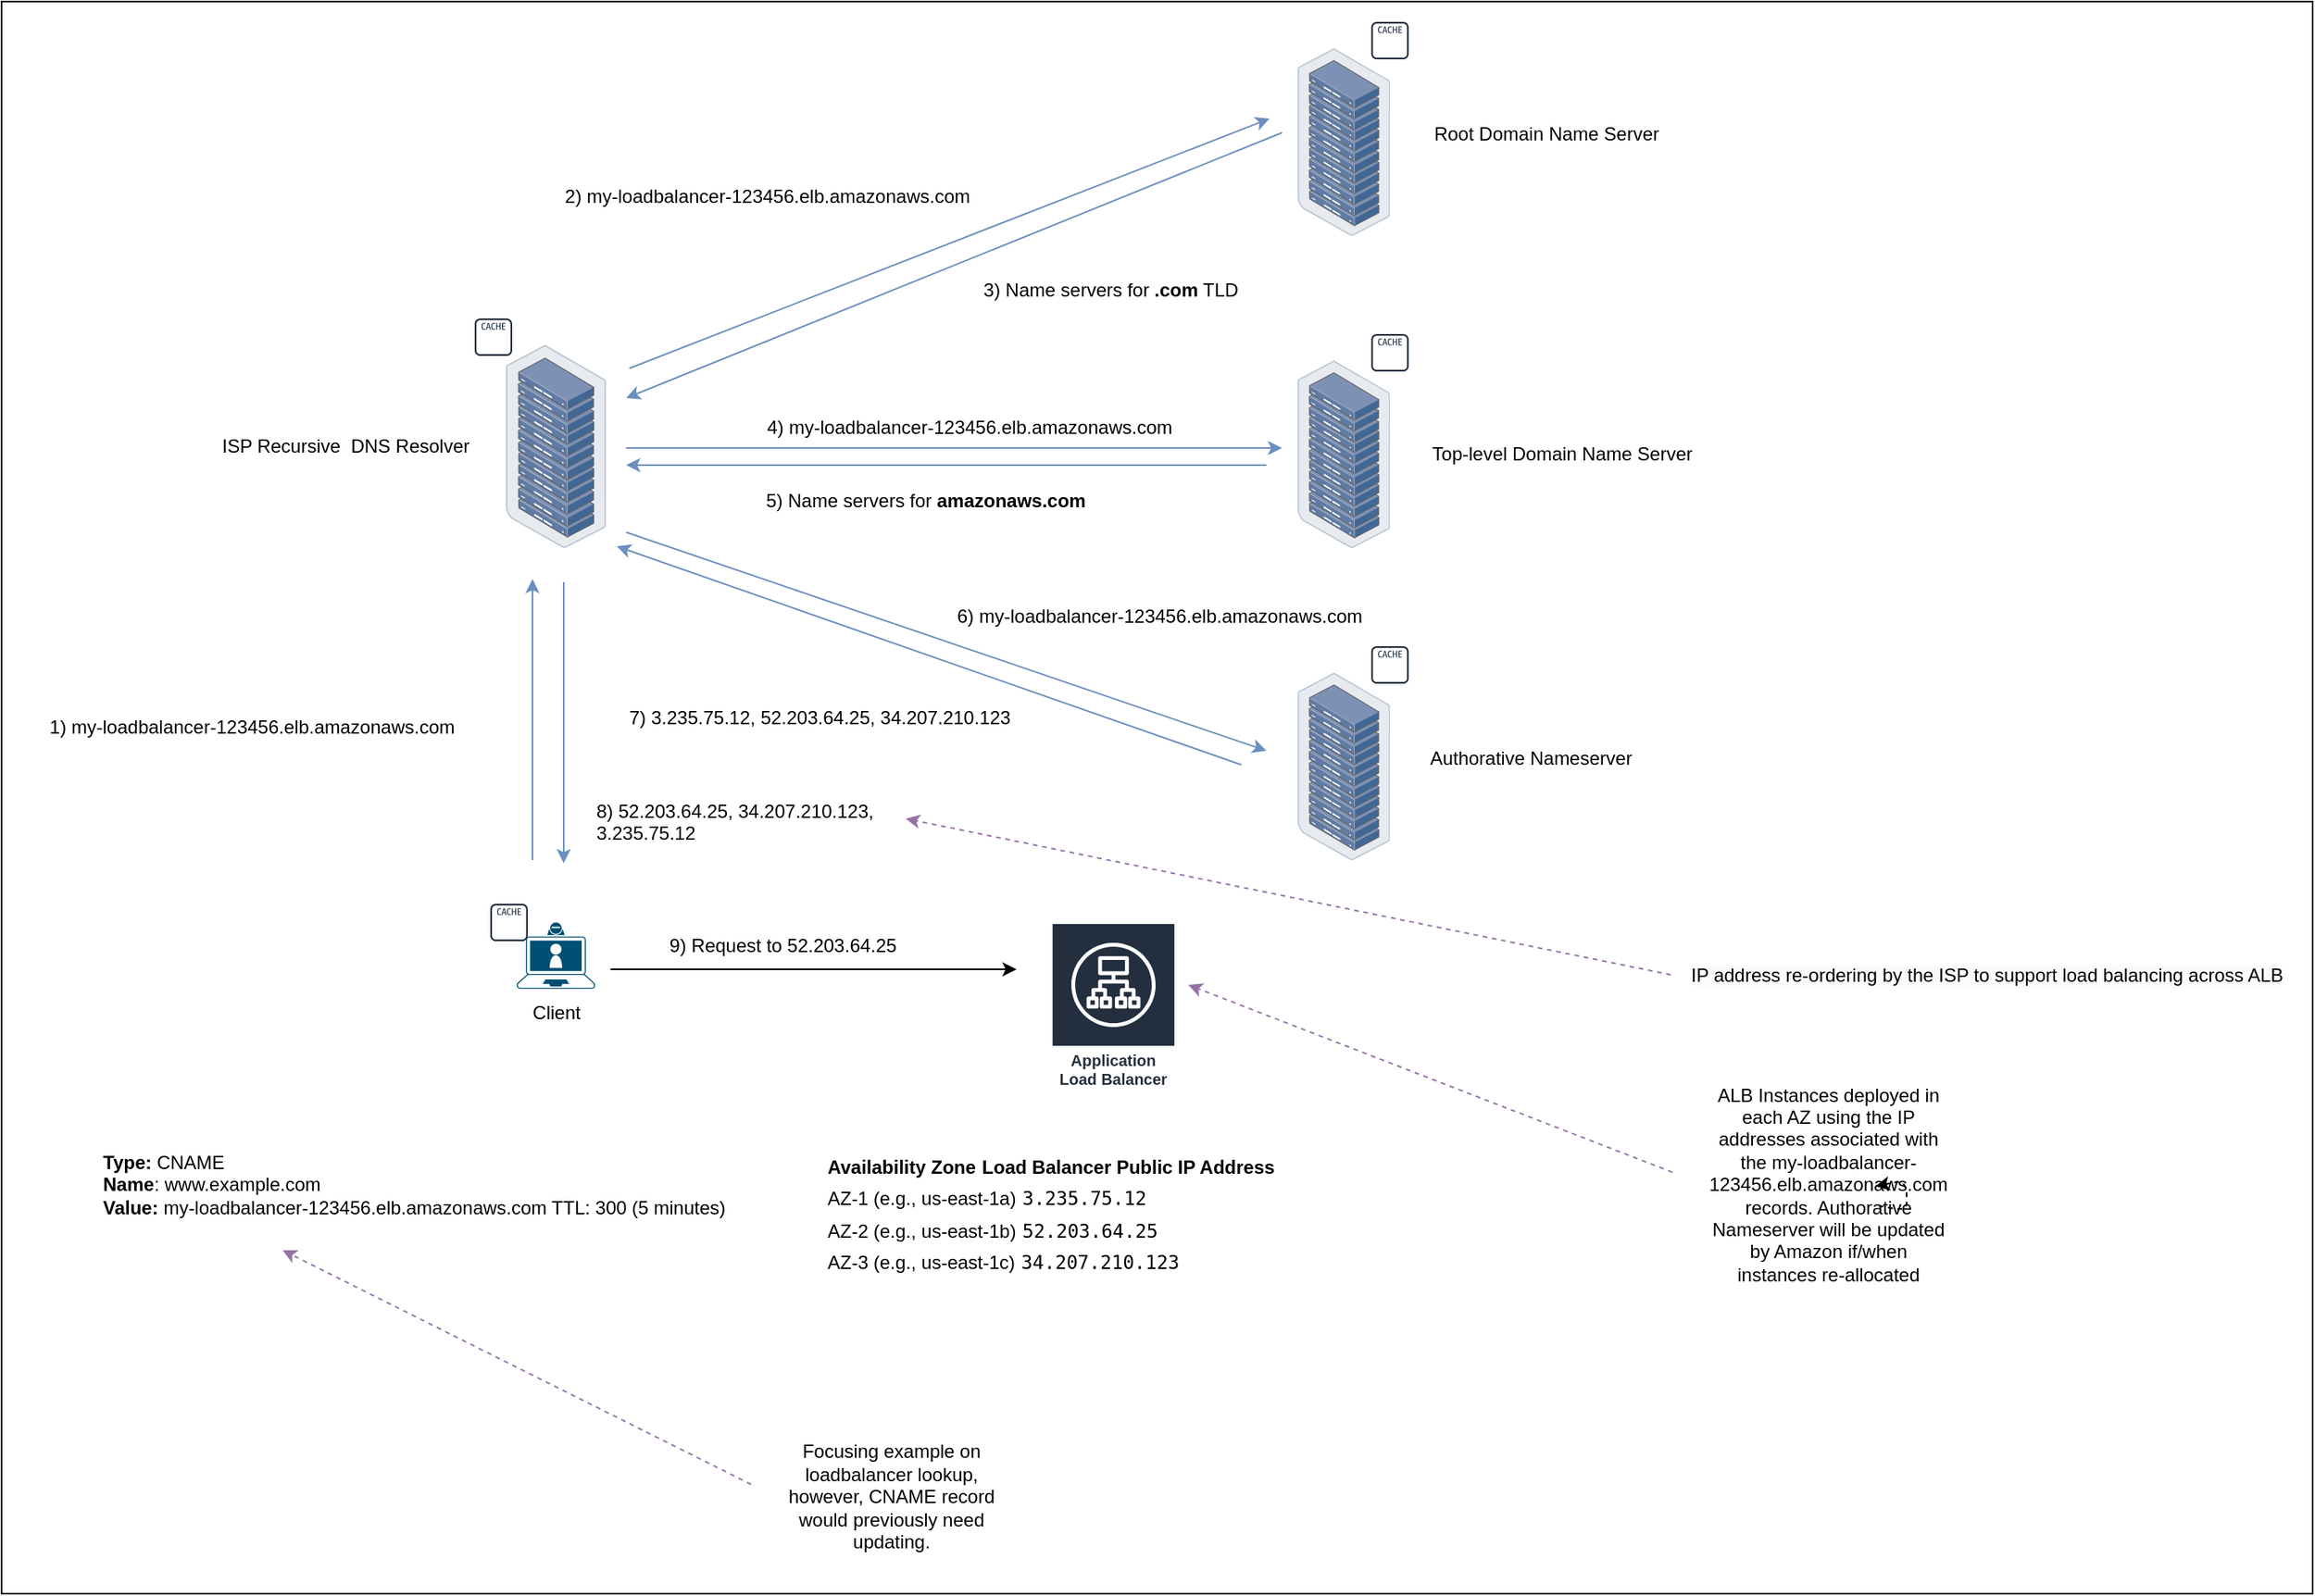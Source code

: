<mxfile>
    <diagram id="x3ueN1c26Wy-cPz62JJC" name="Page-1">
        <mxGraphModel dx="2499" dy="1162" grid="1" gridSize="10" guides="1" tooltips="1" connect="1" arrows="1" fold="1" page="1" pageScale="1" pageWidth="827" pageHeight="1169" background="#ffffff" math="0" shadow="0">
            <root>
                <mxCell id="0"/>
                <mxCell id="1" parent="0"/>
                <mxCell id="73" value="" style="rounded=0;whiteSpace=wrap;html=1;" parent="1" vertex="1">
                    <mxGeometry x="-110" y="10" width="1480" height="1020" as="geometry"/>
                </mxCell>
                <mxCell id="58" value="" style="sketch=0;outlineConnect=0;fontColor=#232F3E;gradientColor=none;strokeColor=#232F3E;fillColor=#ffffff;dashed=0;verticalLabelPosition=bottom;verticalAlign=top;align=center;html=1;fontSize=12;fontStyle=0;aspect=fixed;shape=mxgraph.aws4.resourceIcon;resIcon=mxgraph.aws4.cache_node;" parent="1" vertex="1">
                    <mxGeometry x="190" y="210" width="30" height="30" as="geometry"/>
                </mxCell>
                <mxCell id="57" value="" style="sketch=0;outlineConnect=0;fontColor=#232F3E;gradientColor=none;strokeColor=#232F3E;fillColor=#ffffff;dashed=0;verticalLabelPosition=bottom;verticalAlign=top;align=center;html=1;fontSize=12;fontStyle=0;aspect=fixed;shape=mxgraph.aws4.resourceIcon;resIcon=mxgraph.aws4.cache_node;" parent="1" vertex="1">
                    <mxGeometry x="200" y="585" width="30" height="30" as="geometry"/>
                </mxCell>
                <mxCell id="10" value="Client" style="text;html=1;align=center;verticalAlign=middle;resizable=0;points=[];autosize=1;strokeColor=none;fillColor=none;" parent="1" vertex="1">
                    <mxGeometry x="220" y="642.5" width="50" height="30" as="geometry"/>
                </mxCell>
                <mxCell id="11" value="Root Domain Name Server" style="text;html=1;align=center;verticalAlign=middle;resizable=0;points=[];autosize=1;strokeColor=none;fillColor=none;" parent="1" vertex="1">
                    <mxGeometry x="794.13" y="80" width="170" height="30" as="geometry"/>
                </mxCell>
                <mxCell id="12" value="Top-level Domain Name Server" style="text;html=1;align=center;verticalAlign=middle;resizable=0;points=[];autosize=1;strokeColor=none;fillColor=none;" parent="1" vertex="1">
                    <mxGeometry x="794.13" y="285" width="190" height="30" as="geometry"/>
                </mxCell>
                <mxCell id="13" value="Authorative Nameserver" style="text;html=1;align=center;verticalAlign=middle;resizable=0;points=[];autosize=1;strokeColor=none;fillColor=none;" parent="1" vertex="1">
                    <mxGeometry x="794.13" y="480" width="150" height="30" as="geometry"/>
                </mxCell>
                <mxCell id="16" value="" style="points=[];aspect=fixed;html=1;align=center;shadow=0;dashed=0;image;image=img/lib/allied_telesis/storage/Datacenter_Server_Rack.svg;sketch=0;fillColor=#0000FF;" parent="1" vertex="1">
                    <mxGeometry x="720" y="40" width="59.2" height="120" as="geometry"/>
                </mxCell>
                <mxCell id="17" value="" style="points=[];aspect=fixed;html=1;align=center;shadow=0;dashed=0;image;image=img/lib/allied_telesis/storage/Datacenter_Server_Rack.svg;sketch=0;fillColor=#0000FF;" parent="1" vertex="1">
                    <mxGeometry x="720" y="240" width="59.2" height="120" as="geometry"/>
                </mxCell>
                <mxCell id="19" value="" style="points=[];aspect=fixed;html=1;align=center;shadow=0;dashed=0;image;image=img/lib/allied_telesis/storage/Datacenter_Server_Rack.svg;sketch=0;fillColor=#0000FF;" parent="1" vertex="1">
                    <mxGeometry x="720" y="440" width="59.2" height="120" as="geometry"/>
                </mxCell>
                <mxCell id="20" value="" style="points=[[0.13,0.225,0],[0.5,0,0],[0.87,0.225,0],[0.885,0.5,0],[0.985,0.99,0],[0.5,1,0],[0.015,0.99,0],[0.115,0.5,0]];verticalLabelPosition=bottom;sketch=0;html=1;verticalAlign=top;aspect=fixed;align=center;pointerEvents=1;shape=mxgraph.cisco19.laptop_video_client;fillColor=#005073;strokeColor=none;" parent="1" vertex="1">
                    <mxGeometry x="220" y="600" width="50" height="42.5" as="geometry"/>
                </mxCell>
                <mxCell id="21" value="" style="points=[];aspect=fixed;html=1;align=center;shadow=0;dashed=0;image;image=img/lib/allied_telesis/storage/Datacenter_Server_Rack.svg;sketch=0;fillColor=#0000FF;" parent="1" vertex="1">
                    <mxGeometry x="212.93" y="230" width="64.13" height="130" as="geometry"/>
                </mxCell>
                <mxCell id="22" value="ISP Recursive&amp;nbsp; DNS Resolver" style="text;html=1;align=center;verticalAlign=middle;resizable=0;points=[];autosize=1;strokeColor=none;fillColor=none;" parent="1" vertex="1">
                    <mxGeometry x="20" y="280" width="180" height="30" as="geometry"/>
                </mxCell>
                <mxCell id="25" value="" style="endArrow=classic;html=1;fillColor=#dae8fc;strokeColor=#6c8ebf;" parent="1" edge="1">
                    <mxGeometry x="-0.727" y="71" width="50" height="50" relative="1" as="geometry">
                        <mxPoint x="292" y="245" as="sourcePoint"/>
                        <mxPoint x="702" y="85" as="targetPoint"/>
                        <mxPoint as="offset"/>
                    </mxGeometry>
                </mxCell>
                <mxCell id="26" value="" style="endArrow=none;html=1;endFill=0;startArrow=classic;startFill=1;fillColor=#dae8fc;strokeColor=#6c8ebf;" parent="1" edge="1">
                    <mxGeometry width="50" height="50" relative="1" as="geometry">
                        <mxPoint x="290" y="264" as="sourcePoint"/>
                        <mxPoint x="710" y="94" as="targetPoint"/>
                        <mxPoint as="offset"/>
                    </mxGeometry>
                </mxCell>
                <mxCell id="27" value="" style="endArrow=classic;html=1;fillColor=#dae8fc;strokeColor=#6c8ebf;" parent="1" edge="1">
                    <mxGeometry width="50" height="50" relative="1" as="geometry">
                        <mxPoint x="290" y="296" as="sourcePoint"/>
                        <mxPoint x="710" y="296" as="targetPoint"/>
                        <mxPoint as="offset"/>
                    </mxGeometry>
                </mxCell>
                <mxCell id="28" value="" style="endArrow=none;html=1;endFill=0;startArrow=classic;startFill=1;fillColor=#dae8fc;strokeColor=#6c8ebf;" parent="1" edge="1">
                    <mxGeometry width="50" height="50" relative="1" as="geometry">
                        <mxPoint x="290" y="307" as="sourcePoint"/>
                        <mxPoint x="700" y="307" as="targetPoint"/>
                        <mxPoint as="offset"/>
                    </mxGeometry>
                </mxCell>
                <mxCell id="29" value="" style="endArrow=classic;html=1;fillColor=#dae8fc;strokeColor=#6c8ebf;" parent="1" edge="1">
                    <mxGeometry x="0.627" y="52" width="50" height="50" relative="1" as="geometry">
                        <mxPoint x="290" y="350" as="sourcePoint"/>
                        <mxPoint x="700" y="490" as="targetPoint"/>
                        <mxPoint as="offset"/>
                    </mxGeometry>
                </mxCell>
                <mxCell id="30" value="" style="endArrow=none;html=1;endFill=0;startArrow=classic;startFill=1;fillColor=#dae8fc;strokeColor=#6c8ebf;" parent="1" edge="1">
                    <mxGeometry width="50" height="50" relative="1" as="geometry">
                        <mxPoint x="284" y="359" as="sourcePoint"/>
                        <mxPoint x="684" y="499" as="targetPoint"/>
                        <mxPoint as="offset"/>
                    </mxGeometry>
                </mxCell>
                <mxCell id="32" value="" style="endArrow=classic;html=1;fillColor=#dae8fc;strokeColor=#6c8ebf;" parent="1" edge="1">
                    <mxGeometry x="0.16" y="2" width="50" height="50" relative="1" as="geometry">
                        <mxPoint x="230" y="560" as="sourcePoint"/>
                        <mxPoint x="230" y="380" as="targetPoint"/>
                        <mxPoint as="offset"/>
                    </mxGeometry>
                </mxCell>
                <mxCell id="33" value="" style="endArrow=none;html=1;endFill=0;startArrow=classic;startFill=1;fillColor=#dae8fc;strokeColor=#6c8ebf;" parent="1" edge="1">
                    <mxGeometry x="0.16" y="2" width="50" height="50" relative="1" as="geometry">
                        <mxPoint x="250" y="562" as="sourcePoint"/>
                        <mxPoint x="250" y="382" as="targetPoint"/>
                        <mxPoint as="offset"/>
                    </mxGeometry>
                </mxCell>
                <mxCell id="34" value="1) my-loadbalancer-123456.elb.amazonaws.com" style="text;html=1;align=center;verticalAlign=middle;resizable=0;points=[];autosize=1;strokeColor=none;fillColor=none;" parent="1" vertex="1">
                    <mxGeometry x="-90" y="460" width="280" height="30" as="geometry"/>
                </mxCell>
                <mxCell id="45" value="Application Load Balancer" style="sketch=0;outlineConnect=0;fontColor=#232F3E;gradientColor=none;strokeColor=#ffffff;fillColor=#232F3E;dashed=0;verticalLabelPosition=middle;verticalAlign=bottom;align=center;html=1;whiteSpace=wrap;fontSize=10;fontStyle=1;spacing=3;shape=mxgraph.aws4.productIcon;prIcon=mxgraph.aws4.application_load_balancer;" parent="1" vertex="1">
                    <mxGeometry x="562.07" y="600" width="80" height="110" as="geometry"/>
                </mxCell>
                <mxCell id="46" value="" style="endArrow=classic;html=1;" parent="1" edge="1">
                    <mxGeometry width="50" height="50" relative="1" as="geometry">
                        <mxPoint x="280" y="630" as="sourcePoint"/>
                        <mxPoint x="540" y="630" as="targetPoint"/>
                    </mxGeometry>
                </mxCell>
                <mxCell id="47" value="2) my-loadbalancer-123456.elb.amazonaws.com" style="text;html=1;align=center;verticalAlign=middle;resizable=0;points=[];autosize=1;strokeColor=none;fillColor=none;" parent="1" vertex="1">
                    <mxGeometry x="240" y="120" width="280" height="30" as="geometry"/>
                </mxCell>
                <mxCell id="48" value="3) Name servers for &lt;b&gt;.com&lt;/b&gt; TLD" style="text;html=1;align=center;verticalAlign=middle;resizable=0;points=[];autosize=1;strokeColor=none;fillColor=none;" parent="1" vertex="1">
                    <mxGeometry x="505" y="180" width="190" height="30" as="geometry"/>
                </mxCell>
                <mxCell id="49" value="4)&amp;nbsp;&lt;span style=&quot;&quot;&gt;my-loadbalancer-123456.elb.amazonaws.com&lt;/span&gt;" style="text;html=1;strokeColor=none;fillColor=none;align=center;verticalAlign=middle;whiteSpace=wrap;rounded=0;sketch=0;" parent="1" vertex="1">
                    <mxGeometry x="350" y="268" width="320" height="30" as="geometry"/>
                </mxCell>
                <mxCell id="50" value="5) Name servers for &lt;b&gt;amazonaws.com&lt;/b&gt;" style="text;html=1;strokeColor=none;fillColor=none;align=center;verticalAlign=middle;whiteSpace=wrap;rounded=0;sketch=0;" parent="1" vertex="1">
                    <mxGeometry x="322.07" y="315" width="320" height="30" as="geometry"/>
                </mxCell>
                <mxCell id="51" value="&lt;span style=&quot;border-color: var(--border-color); text-align: center;&quot;&gt;6)&amp;nbsp;&lt;/span&gt;&lt;span style=&quot;border-color: var(--border-color); text-align: center;&quot;&gt;my-loadbalancer-123456.elb.amazonaws.com&lt;/span&gt;" style="text;whiteSpace=wrap;html=1;" parent="1" vertex="1">
                    <mxGeometry x="500" y="390" width="290" height="40" as="geometry"/>
                </mxCell>
                <mxCell id="52" value="&lt;div style=&quot;text-align: center;&quot;&gt;&lt;span style=&quot;background-color: initial;&quot;&gt;7) 3.235.75.12, 52.203.64.25, 34.207.210.123&lt;/span&gt;&lt;/div&gt;" style="text;whiteSpace=wrap;html=1;" parent="1" vertex="1">
                    <mxGeometry x="290" y="455" width="290" height="40" as="geometry"/>
                </mxCell>
                <mxCell id="54" value="&lt;table style=&quot;caret-color: rgb(0, 0, 0); color: rgb(0, 0, 0); font-style: normal; font-variant-caps: normal; font-weight: 400; letter-spacing: normal; text-align: start; text-transform: none; word-spacing: 0px; -webkit-text-stroke-width: 0px; text-decoration: none;&quot;&gt;&lt;thead&gt;&lt;tr&gt;&lt;th&gt;&lt;strong&gt;Availability Zone&lt;/strong&gt;&lt;/th&gt;&lt;th&gt;&lt;strong&gt;Load Balancer Public IP Address&lt;/strong&gt;&lt;/th&gt;&lt;/tr&gt;&lt;/thead&gt;&lt;/table&gt;&lt;table style=&quot;caret-color: rgb(0, 0, 0); color: rgb(0, 0, 0); font-style: normal; font-variant-caps: normal; font-weight: 400; letter-spacing: normal; text-align: start; text-transform: none; word-spacing: 0px; -webkit-text-stroke-width: 0px; text-decoration: none;&quot;&gt;&lt;tbody&gt;&lt;tr&gt;&lt;td&gt;AZ-1 (e.g., us-east-1a)&lt;/td&gt;&lt;td&gt;&lt;code&gt;3.235.75.12&lt;/code&gt;&lt;/td&gt;&lt;/tr&gt;&lt;/tbody&gt;&lt;/table&gt;&lt;table style=&quot;caret-color: rgb(0, 0, 0); color: rgb(0, 0, 0); font-style: normal; font-variant-caps: normal; font-weight: 400; letter-spacing: normal; text-align: start; text-transform: none; word-spacing: 0px; -webkit-text-stroke-width: 0px; text-decoration: none;&quot;&gt;&lt;tbody&gt;&lt;tr&gt;&lt;td&gt;AZ-2 (e.g., us-east-1b)&lt;/td&gt;&lt;td&gt;&lt;code&gt;52.203.64.25&lt;/code&gt;&lt;/td&gt;&lt;/tr&gt;&lt;/tbody&gt;&lt;/table&gt;&lt;table style=&quot;caret-color: rgb(0, 0, 0); color: rgb(0, 0, 0); font-style: normal; font-variant-caps: normal; font-weight: 400; letter-spacing: normal; text-align: start; text-transform: none; word-spacing: 0px; -webkit-text-stroke-width: 0px; text-decoration: none;&quot;&gt;&lt;tbody&gt;&lt;tr&gt;&lt;td&gt;AZ-3 (e.g., us-east-1c)&lt;/td&gt;&lt;td&gt;&lt;code&gt;34.207.210.123&lt;/code&gt;&lt;/td&gt;&lt;/tr&gt;&lt;/tbody&gt;&lt;/table&gt;" style="text;whiteSpace=wrap;html=1;" parent="1" vertex="1">
                    <mxGeometry x="414" y="740" width="330" height="110" as="geometry"/>
                </mxCell>
                <mxCell id="55" value="&lt;div style=&quot;text-align: center;&quot;&gt;&lt;span style=&quot;background-color: initial;&quot;&gt;8) 52.203.64.25, 34.207.210.123,&amp;nbsp;&lt;/span&gt;&lt;/div&gt;&lt;span style=&quot;text-align: center;&quot;&gt;3.235.75.12&lt;/span&gt;&lt;span style=&quot;text-align: center;&quot;&gt;&amp;nbsp;&lt;/span&gt;" style="text;whiteSpace=wrap;html=1;" parent="1" vertex="1">
                    <mxGeometry x="269" y="515" width="211" height="55" as="geometry"/>
                </mxCell>
                <mxCell id="56" value="9) Request to&amp;nbsp;&lt;span style=&quot;&quot;&gt;52.203.64.25&lt;/span&gt;" style="text;html=1;align=center;verticalAlign=middle;resizable=0;points=[];autosize=1;strokeColor=none;fillColor=none;" parent="1" vertex="1">
                    <mxGeometry x="305" y="600" width="170" height="30" as="geometry"/>
                </mxCell>
                <mxCell id="59" value="" style="sketch=0;outlineConnect=0;fontColor=#232F3E;gradientColor=none;strokeColor=#232F3E;fillColor=#ffffff;dashed=0;verticalLabelPosition=bottom;verticalAlign=top;align=center;html=1;fontSize=12;fontStyle=0;aspect=fixed;shape=mxgraph.aws4.resourceIcon;resIcon=mxgraph.aws4.cache_node;" parent="1" vertex="1">
                    <mxGeometry x="764.13" y="20" width="30" height="30" as="geometry"/>
                </mxCell>
                <mxCell id="60" value="" style="sketch=0;outlineConnect=0;fontColor=#232F3E;gradientColor=none;strokeColor=#232F3E;fillColor=#ffffff;dashed=0;verticalLabelPosition=bottom;verticalAlign=top;align=center;html=1;fontSize=12;fontStyle=0;aspect=fixed;shape=mxgraph.aws4.resourceIcon;resIcon=mxgraph.aws4.cache_node;" parent="1" vertex="1">
                    <mxGeometry x="764.13" y="220" width="30" height="30" as="geometry"/>
                </mxCell>
                <mxCell id="61" value="" style="sketch=0;outlineConnect=0;fontColor=#232F3E;gradientColor=none;strokeColor=#232F3E;fillColor=#ffffff;dashed=0;verticalLabelPosition=bottom;verticalAlign=top;align=center;html=1;fontSize=12;fontStyle=0;aspect=fixed;shape=mxgraph.aws4.resourceIcon;resIcon=mxgraph.aws4.cache_node;" parent="1" vertex="1">
                    <mxGeometry x="764.13" y="420" width="30" height="30" as="geometry"/>
                </mxCell>
                <mxCell id="62" value="&lt;span style=&quot;caret-color: rgb(0, 0, 0); color: rgb(0, 0, 0); font-style: normal; font-variant-caps: normal; letter-spacing: normal; text-align: start; text-indent: 0px; text-transform: none; word-spacing: 0px; -webkit-text-stroke-width: 0px; text-decoration: none; float: none; display: inline !important;&quot;&gt;&lt;font style=&quot;font-size: 12px;&quot;&gt;&lt;b&gt;Type: &lt;/b&gt;CNAME &lt;br&gt;&lt;b&gt;Name&lt;/b&gt;: www.example.com&lt;br&gt;&lt;b&gt;Value:&lt;/b&gt; my-loadbalancer-123456.elb.amazonaws.com TTL: 300 (5 minutes)&lt;/font&gt;&lt;/span&gt;" style="text;whiteSpace=wrap;html=1;" parent="1" vertex="1">
                    <mxGeometry x="-46.93" y="740" width="417.93" height="60" as="geometry"/>
                </mxCell>
                <mxCell id="63" value="ALB Instances deployed in each AZ using the IP addresses associated with the my-loadbalancer-123456.elb.amazonaws.com records. Authorative Nameserver will be updated by Amazon if/when instances re-allocated&lt;br&gt;&amp;nbsp;" style="text;html=1;strokeColor=none;fillColor=none;align=center;verticalAlign=middle;whiteSpace=wrap;rounded=0;sketch=0;fontFamily=Helvetica;fontSize=12;" parent="1" vertex="1">
                    <mxGeometry x="1030" y="760" width="60" height="30" as="geometry"/>
                </mxCell>
                <mxCell id="64" value="" style="endArrow=classic;html=1;fontFamily=Helvetica;fontSize=12;dashed=1;fillColor=#e1d5e7;strokeColor=#9673a6;" parent="1" edge="1">
                    <mxGeometry width="50" height="50" relative="1" as="geometry">
                        <mxPoint x="960" y="760" as="sourcePoint"/>
                        <mxPoint x="650" y="640" as="targetPoint"/>
                    </mxGeometry>
                </mxCell>
                <mxCell id="67" value="" style="endArrow=classic;html=1;fontFamily=Helvetica;fontSize=12;dashed=1;entryX=1;entryY=0.5;entryDx=0;entryDy=0;fillColor=#e1d5e7;strokeColor=#9673a6;" parent="1" edge="1">
                    <mxGeometry width="50" height="50" relative="1" as="geometry">
                        <mxPoint x="959" y="633.5" as="sourcePoint"/>
                        <mxPoint x="469" y="533.5" as="targetPoint"/>
                    </mxGeometry>
                </mxCell>
                <mxCell id="69" value="&lt;span style=&quot;color: rgb(0, 0, 0); font-family: Helvetica; font-size: 12px; font-style: normal; font-variant-ligatures: normal; font-variant-caps: normal; font-weight: 400; letter-spacing: normal; orphans: 2; text-align: center; text-indent: 0px; text-transform: none; widows: 2; word-spacing: 0px; -webkit-text-stroke-width: 0px; background-color: rgb(251, 251, 251); text-decoration-thickness: initial; text-decoration-style: initial; text-decoration-color: initial; float: none; display: inline !important;&quot;&gt;IP address re-ordering by the ISP to support load balancing across ALB&lt;/span&gt;" style="text;whiteSpace=wrap;html=1;fontSize=12;fontFamily=Helvetica;" parent="1" vertex="1">
                    <mxGeometry x="970" y="620" width="385.87" height="40" as="geometry"/>
                </mxCell>
                <mxCell id="70" value="Focusing example on loadbalancer lookup, however, CNAME record would previously need updating.&lt;br&gt;&amp;nbsp;" style="text;html=1;strokeColor=none;fillColor=none;align=center;verticalAlign=middle;whiteSpace=wrap;rounded=0;sketch=0;fontFamily=Helvetica;fontSize=12;" parent="1" vertex="1">
                    <mxGeometry x="380" y="960" width="160" height="30" as="geometry"/>
                </mxCell>
                <mxCell id="71" value="" style="endArrow=classic;html=1;fontFamily=Helvetica;fontSize=12;dashed=1;fillColor=#e1d5e7;strokeColor=#9673a6;" parent="1" edge="1">
                    <mxGeometry width="50" height="50" relative="1" as="geometry">
                        <mxPoint x="370" y="960" as="sourcePoint"/>
                        <mxPoint x="70" y="810" as="targetPoint"/>
                    </mxGeometry>
                </mxCell>
                <mxCell id="72" style="edgeStyle=none;html=1;dashed=1;fontFamily=Helvetica;fontSize=12;startArrow=classic;startFill=1;endArrow=none;endFill=0;" parent="1" source="63" target="63" edge="1">
                    <mxGeometry relative="1" as="geometry"/>
                </mxCell>
            </root>
        </mxGraphModel>
    </diagram>
</mxfile>